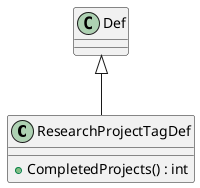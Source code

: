 @startuml
class ResearchProjectTagDef {
    + CompletedProjects() : int
}
Def <|-- ResearchProjectTagDef
@enduml

